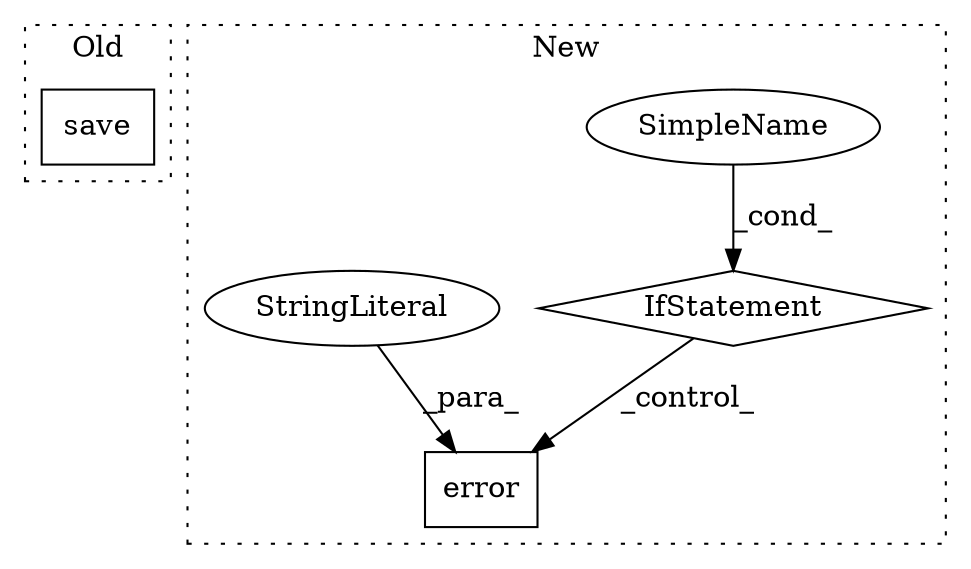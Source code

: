 digraph G {
subgraph cluster0 {
1 [label="save" a="32" s="810" l="6" shape="box"];
label = "Old";
style="dotted";
}
subgraph cluster1 {
2 [label="error" a="32" s="3827,3863" l="6,1" shape="box"];
3 [label="IfStatement" a="25" s="3683,3737" l="4,2" shape="diamond"];
4 [label="SimpleName" a="42" s="" l="" shape="ellipse"];
5 [label="StringLiteral" a="45" s="3833" l="30" shape="ellipse"];
label = "New";
style="dotted";
}
3 -> 2 [label="_control_"];
4 -> 3 [label="_cond_"];
5 -> 2 [label="_para_"];
}